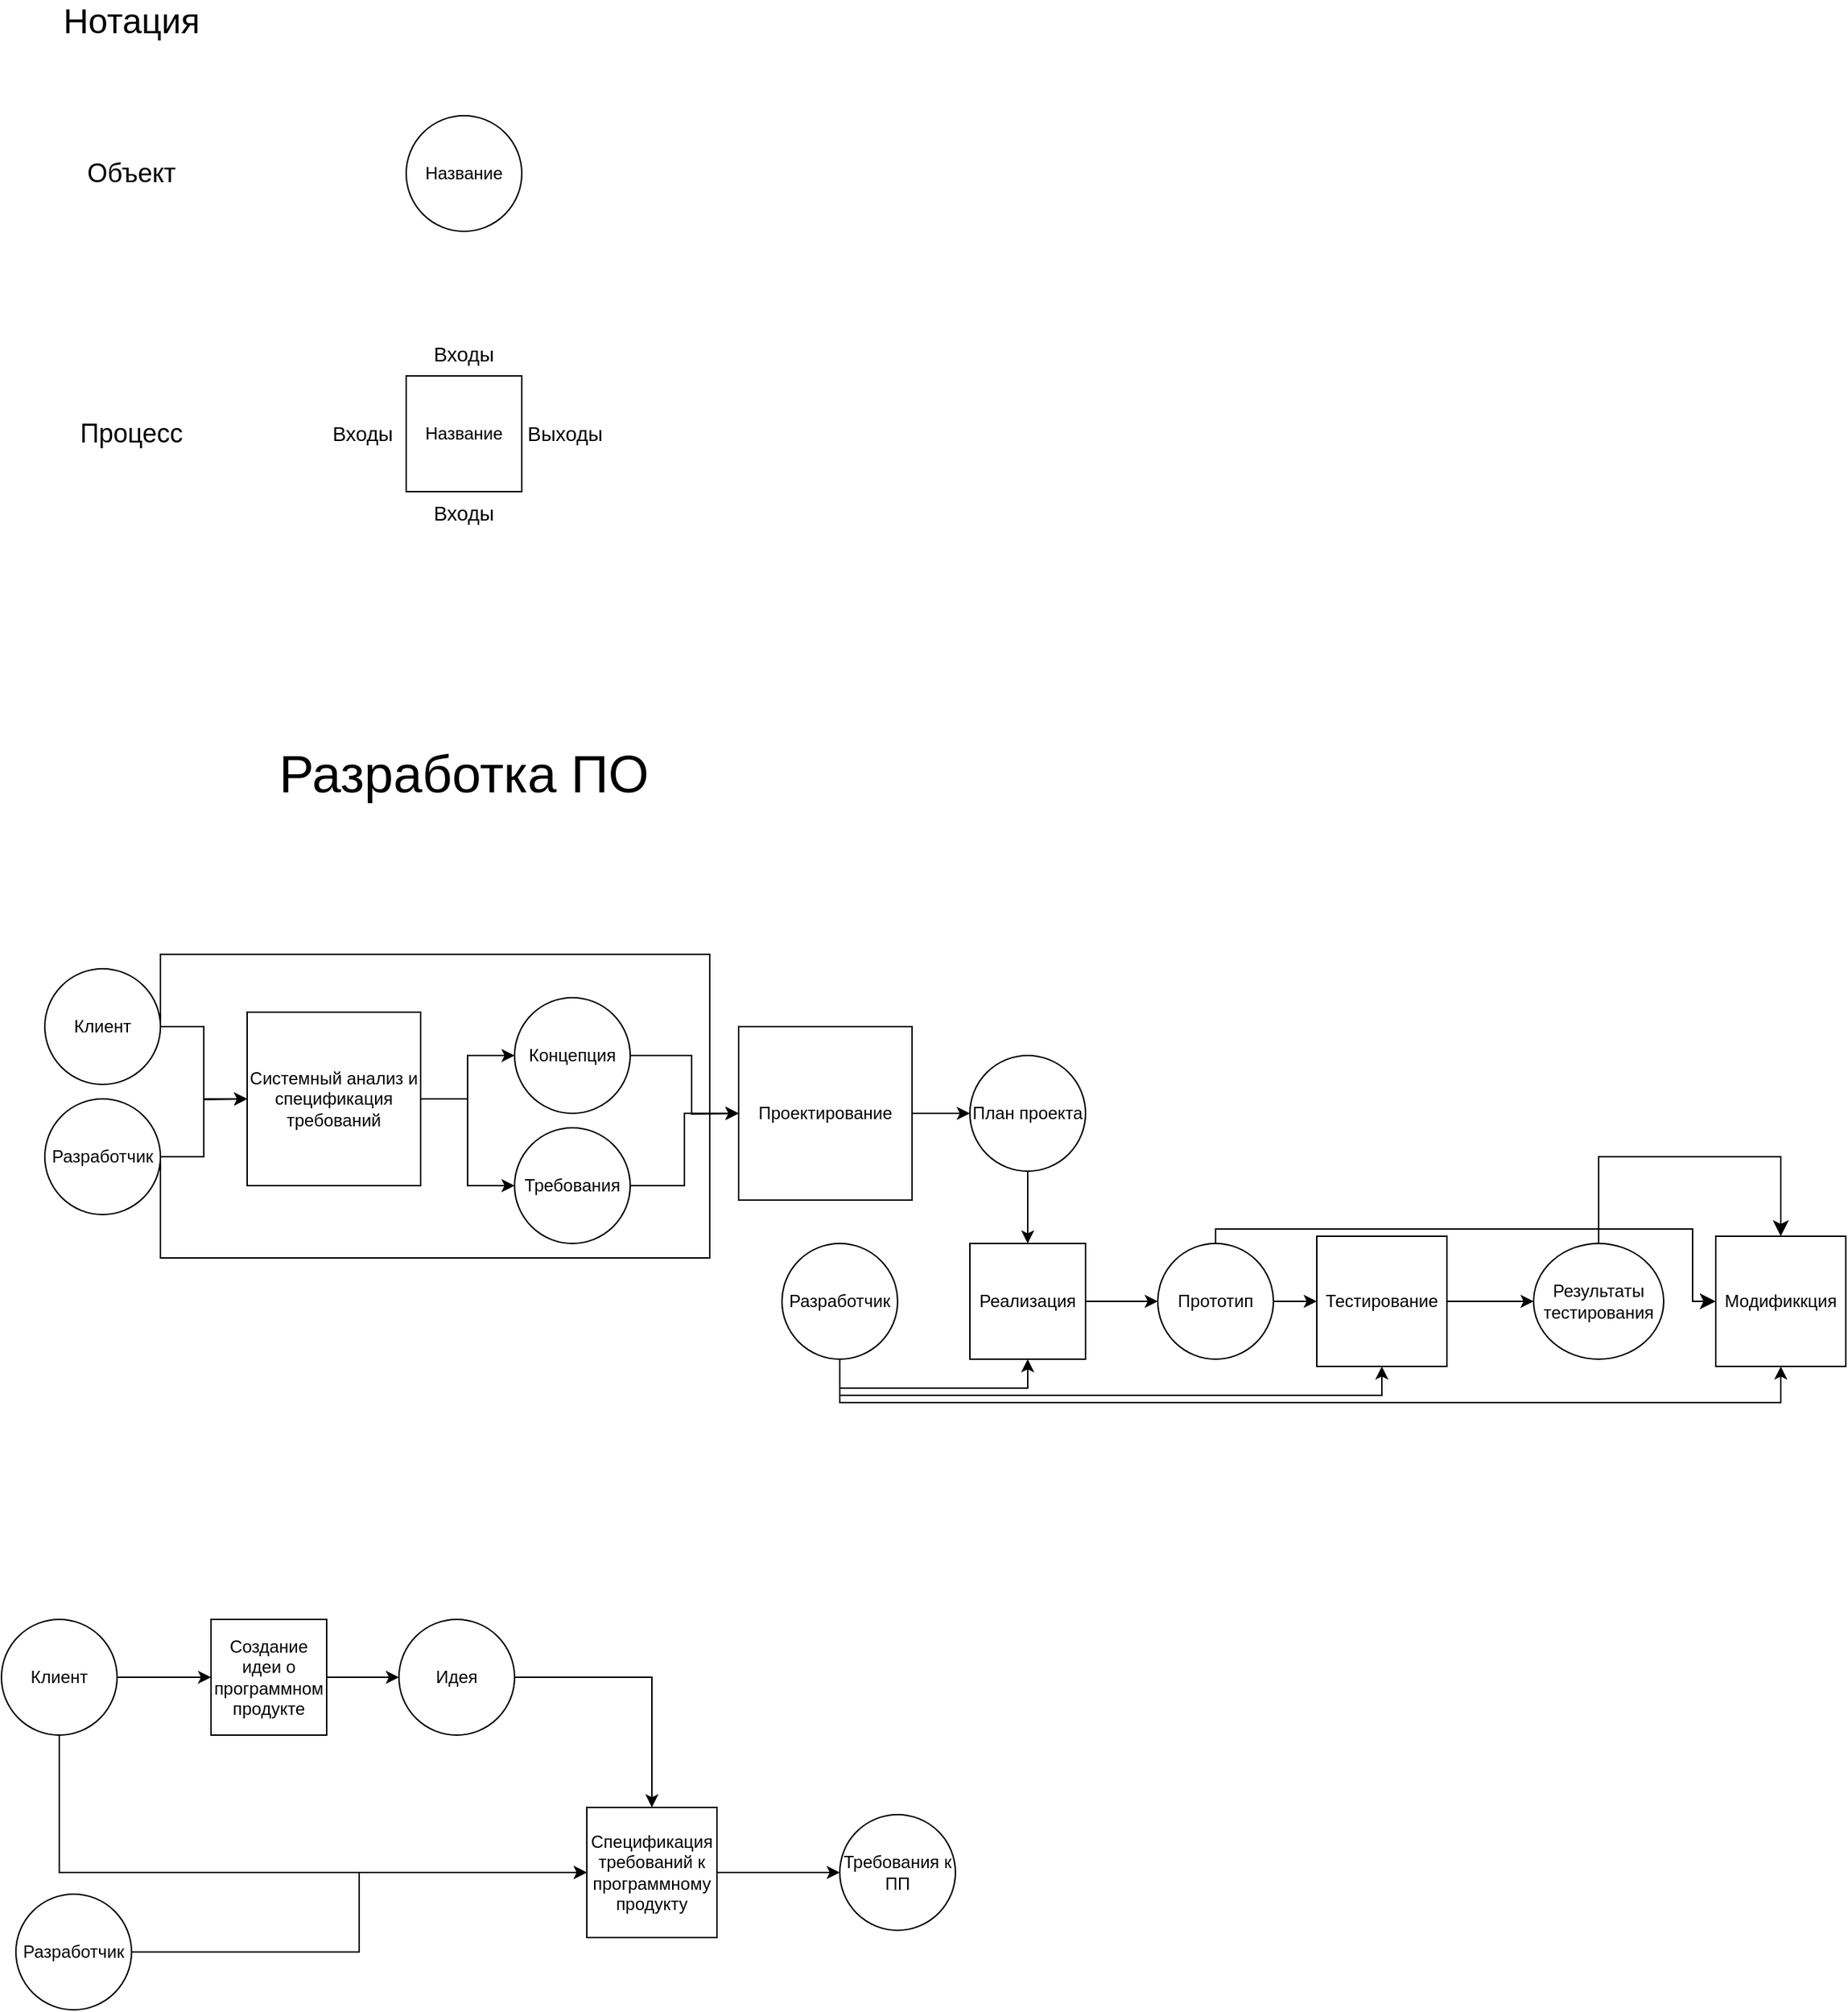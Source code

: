<mxfile version="26.0.16">
  <diagram name="Страница — 1" id="7FCXJHGYXRGsj1LuG71z">
    <mxGraphModel dx="285" dy="1259" grid="1" gridSize="10" guides="1" tooltips="1" connect="1" arrows="1" fold="1" page="1" pageScale="1" pageWidth="827" pageHeight="1169" math="0" shadow="0">
      <root>
        <mxCell id="0" />
        <mxCell id="1" parent="0" />
        <mxCell id="mTrpfhtetsBGWyohpp0l-1" value="Название" style="ellipse;whiteSpace=wrap;html=1;aspect=fixed;" parent="1" vertex="1">
          <mxGeometry x="290" y="30" width="80" height="80" as="geometry" />
        </mxCell>
        <mxCell id="mTrpfhtetsBGWyohpp0l-2" value="Название" style="whiteSpace=wrap;html=1;aspect=fixed;" parent="1" vertex="1">
          <mxGeometry x="290" y="210" width="80" height="80" as="geometry" />
        </mxCell>
        <mxCell id="mTrpfhtetsBGWyohpp0l-3" value="&lt;font style=&quot;font-size: 24px;&quot;&gt;Нотация&lt;/font&gt;" style="text;html=1;align=center;verticalAlign=middle;whiteSpace=wrap;rounded=0;" parent="1" vertex="1">
          <mxGeometry x="70" y="-50" width="60" height="30" as="geometry" />
        </mxCell>
        <mxCell id="mTrpfhtetsBGWyohpp0l-5" value="&lt;font style=&quot;font-size: 18px;&quot;&gt;Объект&lt;/font&gt;" style="text;html=1;align=center;verticalAlign=middle;whiteSpace=wrap;rounded=0;" parent="1" vertex="1">
          <mxGeometry x="70" y="55" width="60" height="30" as="geometry" />
        </mxCell>
        <mxCell id="mTrpfhtetsBGWyohpp0l-6" value="&lt;font style=&quot;font-size: 18px;&quot;&gt;Процесс&lt;/font&gt;" style="text;html=1;align=center;verticalAlign=middle;whiteSpace=wrap;rounded=0;" parent="1" vertex="1">
          <mxGeometry x="60" y="235" width="80" height="30" as="geometry" />
        </mxCell>
        <mxCell id="mTrpfhtetsBGWyohpp0l-11" value="&lt;font style=&quot;font-size: 14px;&quot;&gt;Входы&lt;/font&gt;" style="text;html=1;align=center;verticalAlign=middle;whiteSpace=wrap;rounded=0;" parent="1" vertex="1">
          <mxGeometry x="230" y="235" width="60" height="30" as="geometry" />
        </mxCell>
        <mxCell id="mTrpfhtetsBGWyohpp0l-12" value="&lt;font style=&quot;font-size: 14px;&quot;&gt;Входы&lt;/font&gt;" style="text;html=1;align=center;verticalAlign=middle;whiteSpace=wrap;rounded=0;" parent="1" vertex="1">
          <mxGeometry x="300" y="180" width="60" height="30" as="geometry" />
        </mxCell>
        <mxCell id="mTrpfhtetsBGWyohpp0l-13" value="&lt;font style=&quot;font-size: 14px;&quot;&gt;Входы&lt;/font&gt;" style="text;html=1;align=center;verticalAlign=middle;whiteSpace=wrap;rounded=0;" parent="1" vertex="1">
          <mxGeometry x="300" y="290" width="60" height="30" as="geometry" />
        </mxCell>
        <mxCell id="mTrpfhtetsBGWyohpp0l-14" value="&lt;font style=&quot;font-size: 14px;&quot;&gt;Выходы&lt;/font&gt;" style="text;html=1;align=center;verticalAlign=middle;whiteSpace=wrap;rounded=0;" parent="1" vertex="1">
          <mxGeometry x="370" y="235" width="60" height="30" as="geometry" />
        </mxCell>
        <mxCell id="mTrpfhtetsBGWyohpp0l-16" value="&lt;font style=&quot;font-size: 36px;&quot;&gt;Разработка ПО&lt;/font&gt;" style="text;html=1;align=center;verticalAlign=middle;whiteSpace=wrap;rounded=0;" parent="1" vertex="1">
          <mxGeometry x="195" y="470" width="270" height="30" as="geometry" />
        </mxCell>
        <mxCell id="mTrpfhtetsBGWyohpp0l-48" style="edgeStyle=orthogonalEdgeStyle;rounded=0;orthogonalLoop=1;jettySize=auto;html=1;entryX=0;entryY=0.5;entryDx=0;entryDy=0;fontFamily=Helvetica;fontSize=12;fontColor=default;" parent="1" source="mTrpfhtetsBGWyohpp0l-18" target="mTrpfhtetsBGWyohpp0l-47" edge="1">
          <mxGeometry relative="1" as="geometry" />
        </mxCell>
        <mxCell id="mTrpfhtetsBGWyohpp0l-78" style="edgeStyle=orthogonalEdgeStyle;rounded=0;orthogonalLoop=1;jettySize=auto;html=1;exitX=1;exitY=0.5;exitDx=0;exitDy=0;entryX=0;entryY=0.5;entryDx=0;entryDy=0;fontFamily=Helvetica;fontSize=12;fontColor=default;" parent="1" source="mTrpfhtetsBGWyohpp0l-18" target="mTrpfhtetsBGWyohpp0l-72" edge="1">
          <mxGeometry relative="1" as="geometry">
            <Array as="points">
              <mxPoint x="120" y="610" />
              <mxPoint x="500" y="610" />
              <mxPoint x="500" y="720" />
            </Array>
          </mxGeometry>
        </mxCell>
        <mxCell id="mTrpfhtetsBGWyohpp0l-18" value="Клиент" style="ellipse;whiteSpace=wrap;html=1;aspect=fixed;strokeColor=default;align=center;verticalAlign=middle;fontFamily=Helvetica;fontSize=12;fontColor=default;fillColor=default;" parent="1" vertex="1">
          <mxGeometry x="40" y="620" width="80" height="80" as="geometry" />
        </mxCell>
        <mxCell id="mTrpfhtetsBGWyohpp0l-49" style="edgeStyle=orthogonalEdgeStyle;rounded=0;orthogonalLoop=1;jettySize=auto;html=1;fontFamily=Helvetica;fontSize=12;fontColor=default;" parent="1" source="mTrpfhtetsBGWyohpp0l-20" edge="1">
          <mxGeometry relative="1" as="geometry">
            <mxPoint x="180" y="710" as="targetPoint" />
          </mxGeometry>
        </mxCell>
        <mxCell id="mTrpfhtetsBGWyohpp0l-77" style="edgeStyle=orthogonalEdgeStyle;rounded=0;orthogonalLoop=1;jettySize=auto;html=1;exitX=1;exitY=0.5;exitDx=0;exitDy=0;entryX=0;entryY=0.5;entryDx=0;entryDy=0;fontFamily=Helvetica;fontSize=12;fontColor=default;" parent="1" source="mTrpfhtetsBGWyohpp0l-20" target="mTrpfhtetsBGWyohpp0l-72" edge="1">
          <mxGeometry relative="1" as="geometry">
            <Array as="points">
              <mxPoint x="120" y="820" />
              <mxPoint x="500" y="820" />
              <mxPoint x="500" y="720" />
            </Array>
          </mxGeometry>
        </mxCell>
        <mxCell id="mTrpfhtetsBGWyohpp0l-20" value="Разработчик" style="ellipse;whiteSpace=wrap;html=1;aspect=fixed;strokeColor=default;align=center;verticalAlign=middle;fontFamily=Helvetica;fontSize=12;fontColor=default;fillColor=default;" parent="1" vertex="1">
          <mxGeometry x="40" y="710" width="80" height="80" as="geometry" />
        </mxCell>
        <mxCell id="mTrpfhtetsBGWyohpp0l-35" style="edgeStyle=orthogonalEdgeStyle;rounded=0;orthogonalLoop=1;jettySize=auto;html=1;entryX=0;entryY=0.5;entryDx=0;entryDy=0;fontFamily=Helvetica;fontSize=12;fontColor=default;" parent="1" source="mTrpfhtetsBGWyohpp0l-37" target="mTrpfhtetsBGWyohpp0l-39" edge="1">
          <mxGeometry relative="1" as="geometry" />
        </mxCell>
        <mxCell id="mTrpfhtetsBGWyohpp0l-36" style="edgeStyle=orthogonalEdgeStyle;rounded=0;orthogonalLoop=1;jettySize=auto;html=1;entryX=0;entryY=0.5;entryDx=0;entryDy=0;fontFamily=Helvetica;fontSize=12;fontColor=default;" parent="1" source="mTrpfhtetsBGWyohpp0l-37" target="mTrpfhtetsBGWyohpp0l-45" edge="1">
          <mxGeometry relative="1" as="geometry">
            <Array as="points">
              <mxPoint x="50" y="1245" />
            </Array>
          </mxGeometry>
        </mxCell>
        <mxCell id="mTrpfhtetsBGWyohpp0l-37" value="Клиент" style="ellipse;whiteSpace=wrap;html=1;aspect=fixed;strokeColor=default;align=center;verticalAlign=middle;fontFamily=Helvetica;fontSize=12;fontColor=default;fillColor=default;" parent="1" vertex="1">
          <mxGeometry x="10" y="1070" width="80" height="80" as="geometry" />
        </mxCell>
        <mxCell id="mTrpfhtetsBGWyohpp0l-38" value="" style="edgeStyle=orthogonalEdgeStyle;rounded=0;orthogonalLoop=1;jettySize=auto;html=1;fontFamily=Helvetica;fontSize=12;fontColor=default;" parent="1" source="mTrpfhtetsBGWyohpp0l-39" target="mTrpfhtetsBGWyohpp0l-43" edge="1">
          <mxGeometry relative="1" as="geometry" />
        </mxCell>
        <mxCell id="mTrpfhtetsBGWyohpp0l-39" value="Создание идеи о программном продукте" style="whiteSpace=wrap;html=1;aspect=fixed;strokeColor=default;align=center;verticalAlign=middle;fontFamily=Helvetica;fontSize=12;fontColor=default;fillColor=default;" parent="1" vertex="1">
          <mxGeometry x="155" y="1070" width="80" height="80" as="geometry" />
        </mxCell>
        <mxCell id="mTrpfhtetsBGWyohpp0l-40" style="edgeStyle=orthogonalEdgeStyle;rounded=0;orthogonalLoop=1;jettySize=auto;html=1;entryX=0;entryY=0.5;entryDx=0;entryDy=0;fontFamily=Helvetica;fontSize=12;fontColor=default;" parent="1" source="mTrpfhtetsBGWyohpp0l-41" target="mTrpfhtetsBGWyohpp0l-45" edge="1">
          <mxGeometry relative="1" as="geometry" />
        </mxCell>
        <mxCell id="mTrpfhtetsBGWyohpp0l-41" value="Разработчик" style="ellipse;whiteSpace=wrap;html=1;aspect=fixed;strokeColor=default;align=center;verticalAlign=middle;fontFamily=Helvetica;fontSize=12;fontColor=default;fillColor=default;" parent="1" vertex="1">
          <mxGeometry x="20" y="1260" width="80" height="80" as="geometry" />
        </mxCell>
        <mxCell id="mTrpfhtetsBGWyohpp0l-42" style="edgeStyle=orthogonalEdgeStyle;rounded=0;orthogonalLoop=1;jettySize=auto;html=1;entryX=0.5;entryY=0;entryDx=0;entryDy=0;fontFamily=Helvetica;fontSize=12;fontColor=default;" parent="1" source="mTrpfhtetsBGWyohpp0l-43" target="mTrpfhtetsBGWyohpp0l-45" edge="1">
          <mxGeometry relative="1" as="geometry" />
        </mxCell>
        <mxCell id="mTrpfhtetsBGWyohpp0l-43" value="Идея" style="ellipse;whiteSpace=wrap;html=1;" parent="1" vertex="1">
          <mxGeometry x="285" y="1070" width="80" height="80" as="geometry" />
        </mxCell>
        <mxCell id="mTrpfhtetsBGWyohpp0l-44" value="" style="edgeStyle=orthogonalEdgeStyle;rounded=0;orthogonalLoop=1;jettySize=auto;html=1;fontFamily=Helvetica;fontSize=12;fontColor=default;" parent="1" source="mTrpfhtetsBGWyohpp0l-45" target="mTrpfhtetsBGWyohpp0l-46" edge="1">
          <mxGeometry relative="1" as="geometry" />
        </mxCell>
        <mxCell id="mTrpfhtetsBGWyohpp0l-45" value="Спецификация требований к программному продукту" style="whiteSpace=wrap;html=1;aspect=fixed;strokeColor=default;align=center;verticalAlign=middle;fontFamily=Helvetica;fontSize=12;fontColor=default;fillColor=default;" parent="1" vertex="1">
          <mxGeometry x="415" y="1200" width="90" height="90" as="geometry" />
        </mxCell>
        <mxCell id="mTrpfhtetsBGWyohpp0l-46" value="Требования к ПП" style="ellipse;whiteSpace=wrap;html=1;" parent="1" vertex="1">
          <mxGeometry x="590" y="1205" width="80" height="80" as="geometry" />
        </mxCell>
        <mxCell id="mTrpfhtetsBGWyohpp0l-69" value="" style="edgeStyle=orthogonalEdgeStyle;rounded=0;orthogonalLoop=1;jettySize=auto;html=1;fontFamily=Helvetica;fontSize=12;fontColor=default;" parent="1" source="mTrpfhtetsBGWyohpp0l-47" target="mTrpfhtetsBGWyohpp0l-68" edge="1">
          <mxGeometry relative="1" as="geometry" />
        </mxCell>
        <mxCell id="mTrpfhtetsBGWyohpp0l-71" style="edgeStyle=orthogonalEdgeStyle;rounded=0;orthogonalLoop=1;jettySize=auto;html=1;fontFamily=Helvetica;fontSize=12;fontColor=default;" parent="1" source="mTrpfhtetsBGWyohpp0l-47" target="mTrpfhtetsBGWyohpp0l-70" edge="1">
          <mxGeometry relative="1" as="geometry" />
        </mxCell>
        <mxCell id="mTrpfhtetsBGWyohpp0l-47" value="Системный анализ и спецификация требований" style="whiteSpace=wrap;html=1;aspect=fixed;strokeColor=default;align=center;verticalAlign=middle;fontFamily=Helvetica;fontSize=12;fontColor=default;fillColor=default;" parent="1" vertex="1">
          <mxGeometry x="180" y="650" width="120" height="120" as="geometry" />
        </mxCell>
        <mxCell id="mTrpfhtetsBGWyohpp0l-74" style="edgeStyle=orthogonalEdgeStyle;rounded=0;orthogonalLoop=1;jettySize=auto;html=1;fontFamily=Helvetica;fontSize=12;fontColor=default;" parent="1" source="mTrpfhtetsBGWyohpp0l-68" edge="1">
          <mxGeometry relative="1" as="geometry">
            <mxPoint x="530" y="720" as="targetPoint" />
          </mxGeometry>
        </mxCell>
        <mxCell id="mTrpfhtetsBGWyohpp0l-68" value="Концепция" style="ellipse;whiteSpace=wrap;html=1;" parent="1" vertex="1">
          <mxGeometry x="365" y="640" width="80" height="80" as="geometry" />
        </mxCell>
        <mxCell id="mTrpfhtetsBGWyohpp0l-75" style="edgeStyle=orthogonalEdgeStyle;rounded=0;orthogonalLoop=1;jettySize=auto;html=1;entryX=0;entryY=0.5;entryDx=0;entryDy=0;fontFamily=Helvetica;fontSize=12;fontColor=default;" parent="1" source="mTrpfhtetsBGWyohpp0l-70" target="mTrpfhtetsBGWyohpp0l-72" edge="1">
          <mxGeometry relative="1" as="geometry" />
        </mxCell>
        <mxCell id="mTrpfhtetsBGWyohpp0l-70" value="Требования" style="ellipse;whiteSpace=wrap;html=1;" parent="1" vertex="1">
          <mxGeometry x="365" y="730" width="80" height="80" as="geometry" />
        </mxCell>
        <mxCell id="mTrpfhtetsBGWyohpp0l-80" value="" style="edgeStyle=orthogonalEdgeStyle;rounded=0;orthogonalLoop=1;jettySize=auto;html=1;fontFamily=Helvetica;fontSize=12;fontColor=default;" parent="1" source="mTrpfhtetsBGWyohpp0l-72" target="mTrpfhtetsBGWyohpp0l-79" edge="1">
          <mxGeometry relative="1" as="geometry" />
        </mxCell>
        <mxCell id="mTrpfhtetsBGWyohpp0l-72" value="Проектирование" style="whiteSpace=wrap;html=1;aspect=fixed;strokeColor=default;align=center;verticalAlign=middle;fontFamily=Helvetica;fontSize=12;fontColor=default;fillColor=default;" parent="1" vertex="1">
          <mxGeometry x="520" y="660" width="120" height="120" as="geometry" />
        </mxCell>
        <mxCell id="mTrpfhtetsBGWyohpp0l-84" style="edgeStyle=orthogonalEdgeStyle;rounded=0;orthogonalLoop=1;jettySize=auto;html=1;fontFamily=Helvetica;fontSize=12;fontColor=default;" parent="1" source="mTrpfhtetsBGWyohpp0l-79" target="mTrpfhtetsBGWyohpp0l-83" edge="1">
          <mxGeometry relative="1" as="geometry" />
        </mxCell>
        <mxCell id="mTrpfhtetsBGWyohpp0l-79" value="План проекта" style="ellipse;whiteSpace=wrap;html=1;" parent="1" vertex="1">
          <mxGeometry x="680" y="680" width="80" height="80" as="geometry" />
        </mxCell>
        <mxCell id="mTrpfhtetsBGWyohpp0l-98" style="edgeStyle=orthogonalEdgeStyle;rounded=0;orthogonalLoop=1;jettySize=auto;html=1;entryX=0.5;entryY=1;entryDx=0;entryDy=0;fontFamily=Helvetica;fontSize=12;fontColor=default;" parent="1" source="mTrpfhtetsBGWyohpp0l-81" target="mTrpfhtetsBGWyohpp0l-88" edge="1">
          <mxGeometry relative="1" as="geometry">
            <Array as="points">
              <mxPoint x="590" y="915" />
              <mxPoint x="965" y="915" />
            </Array>
          </mxGeometry>
        </mxCell>
        <mxCell id="mTrpfhtetsBGWyohpp0l-99" style="edgeStyle=orthogonalEdgeStyle;rounded=0;orthogonalLoop=1;jettySize=auto;html=1;exitX=0.5;exitY=1;exitDx=0;exitDy=0;entryX=0.5;entryY=1;entryDx=0;entryDy=0;fontFamily=Helvetica;fontSize=12;fontColor=default;" parent="1" source="mTrpfhtetsBGWyohpp0l-81" target="mTrpfhtetsBGWyohpp0l-96" edge="1">
          <mxGeometry relative="1" as="geometry">
            <Array as="points">
              <mxPoint x="590" y="920" />
              <mxPoint x="1241" y="920" />
            </Array>
          </mxGeometry>
        </mxCell>
        <mxCell id="mTrpfhtetsBGWyohpp0l-101" style="edgeStyle=orthogonalEdgeStyle;rounded=0;orthogonalLoop=1;jettySize=auto;html=1;exitX=0.5;exitY=1;exitDx=0;exitDy=0;entryX=0.5;entryY=1;entryDx=0;entryDy=0;fontFamily=Helvetica;fontSize=12;fontColor=default;" parent="1" source="mTrpfhtetsBGWyohpp0l-81" target="mTrpfhtetsBGWyohpp0l-83" edge="1">
          <mxGeometry relative="1" as="geometry" />
        </mxCell>
        <mxCell id="mTrpfhtetsBGWyohpp0l-81" value="Разработчик" style="ellipse;whiteSpace=wrap;html=1;aspect=fixed;strokeColor=default;align=center;verticalAlign=middle;fontFamily=Helvetica;fontSize=12;fontColor=default;fillColor=default;" parent="1" vertex="1">
          <mxGeometry x="550" y="810" width="80" height="80" as="geometry" />
        </mxCell>
        <mxCell id="mTrpfhtetsBGWyohpp0l-87" value="" style="edgeStyle=orthogonalEdgeStyle;rounded=0;orthogonalLoop=1;jettySize=auto;html=1;fontFamily=Helvetica;fontSize=12;fontColor=default;" parent="1" source="mTrpfhtetsBGWyohpp0l-83" target="mTrpfhtetsBGWyohpp0l-86" edge="1">
          <mxGeometry relative="1" as="geometry" />
        </mxCell>
        <mxCell id="mTrpfhtetsBGWyohpp0l-83" value="Реализация" style="whiteSpace=wrap;html=1;aspect=fixed;strokeColor=default;align=center;verticalAlign=middle;fontFamily=Helvetica;fontSize=12;fontColor=default;fillColor=default;" parent="1" vertex="1">
          <mxGeometry x="680" y="810" width="80" height="80" as="geometry" />
        </mxCell>
        <mxCell id="mTrpfhtetsBGWyohpp0l-89" style="edgeStyle=orthogonalEdgeStyle;rounded=0;orthogonalLoop=1;jettySize=auto;html=1;entryX=0;entryY=0.5;entryDx=0;entryDy=0;fontFamily=Helvetica;fontSize=12;fontColor=default;" parent="1" source="mTrpfhtetsBGWyohpp0l-86" target="mTrpfhtetsBGWyohpp0l-88" edge="1">
          <mxGeometry relative="1" as="geometry" />
        </mxCell>
        <mxCell id="cHWbfoHMwutftLy_M3QO-3" style="edgeStyle=orthogonalEdgeStyle;rounded=0;orthogonalLoop=1;jettySize=auto;html=1;fontSize=12;startSize=8;endSize=8;entryX=0;entryY=0.5;entryDx=0;entryDy=0;" edge="1" parent="1" source="mTrpfhtetsBGWyohpp0l-86" target="mTrpfhtetsBGWyohpp0l-96">
          <mxGeometry relative="1" as="geometry">
            <mxPoint x="1100" y="720" as="targetPoint" />
            <Array as="points">
              <mxPoint x="850" y="800" />
              <mxPoint x="1180" y="800" />
              <mxPoint x="1180" y="850" />
            </Array>
          </mxGeometry>
        </mxCell>
        <mxCell id="mTrpfhtetsBGWyohpp0l-86" value="Прототип" style="ellipse;whiteSpace=wrap;html=1;" parent="1" vertex="1">
          <mxGeometry x="810" y="810" width="80" height="80" as="geometry" />
        </mxCell>
        <mxCell id="mTrpfhtetsBGWyohpp0l-95" value="" style="edgeStyle=orthogonalEdgeStyle;rounded=0;orthogonalLoop=1;jettySize=auto;html=1;fontFamily=Helvetica;fontSize=12;fontColor=default;" parent="1" source="mTrpfhtetsBGWyohpp0l-88" target="mTrpfhtetsBGWyohpp0l-94" edge="1">
          <mxGeometry relative="1" as="geometry" />
        </mxCell>
        <mxCell id="mTrpfhtetsBGWyohpp0l-88" value="Тестирование" style="whiteSpace=wrap;html=1;aspect=fixed;strokeColor=default;align=center;verticalAlign=middle;fontFamily=Helvetica;fontSize=12;fontColor=default;fillColor=default;" parent="1" vertex="1">
          <mxGeometry x="920" y="805" width="90" height="90" as="geometry" />
        </mxCell>
        <mxCell id="cHWbfoHMwutftLy_M3QO-6" style="edgeStyle=orthogonalEdgeStyle;rounded=0;orthogonalLoop=1;jettySize=auto;html=1;fontSize=12;startSize=8;endSize=8;entryX=0.5;entryY=0;entryDx=0;entryDy=0;" edge="1" parent="1" source="mTrpfhtetsBGWyohpp0l-94" target="mTrpfhtetsBGWyohpp0l-96">
          <mxGeometry relative="1" as="geometry">
            <mxPoint x="1160" y="750" as="targetPoint" />
            <Array as="points">
              <mxPoint x="1115" y="750" />
              <mxPoint x="1241" y="750" />
            </Array>
          </mxGeometry>
        </mxCell>
        <mxCell id="mTrpfhtetsBGWyohpp0l-94" value="Результаты тестирования" style="ellipse;whiteSpace=wrap;html=1;" parent="1" vertex="1">
          <mxGeometry x="1070" y="810" width="90" height="80" as="geometry" />
        </mxCell>
        <mxCell id="mTrpfhtetsBGWyohpp0l-96" value="Модификкция" style="whiteSpace=wrap;html=1;aspect=fixed;strokeColor=default;align=center;verticalAlign=middle;fontFamily=Helvetica;fontSize=12;fontColor=default;fillColor=default;" parent="1" vertex="1">
          <mxGeometry x="1196" y="805" width="90" height="90" as="geometry" />
        </mxCell>
      </root>
    </mxGraphModel>
  </diagram>
</mxfile>
